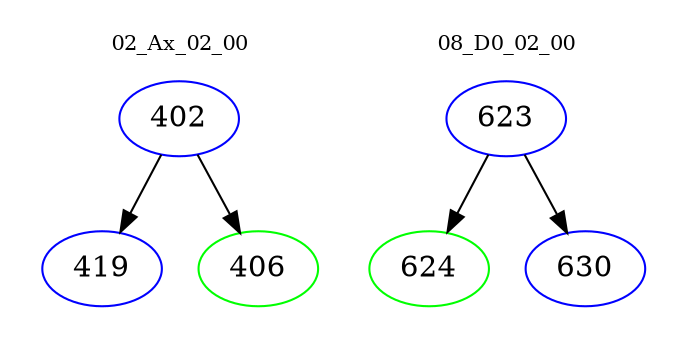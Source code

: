 digraph{
subgraph cluster_0 {
color = white
label = "02_Ax_02_00";
fontsize=10;
T0_402 [label="402", color="blue"]
T0_402 -> T0_419 [color="black"]
T0_419 [label="419", color="blue"]
T0_402 -> T0_406 [color="black"]
T0_406 [label="406", color="green"]
}
subgraph cluster_1 {
color = white
label = "08_D0_02_00";
fontsize=10;
T1_623 [label="623", color="blue"]
T1_623 -> T1_624 [color="black"]
T1_624 [label="624", color="green"]
T1_623 -> T1_630 [color="black"]
T1_630 [label="630", color="blue"]
}
}
